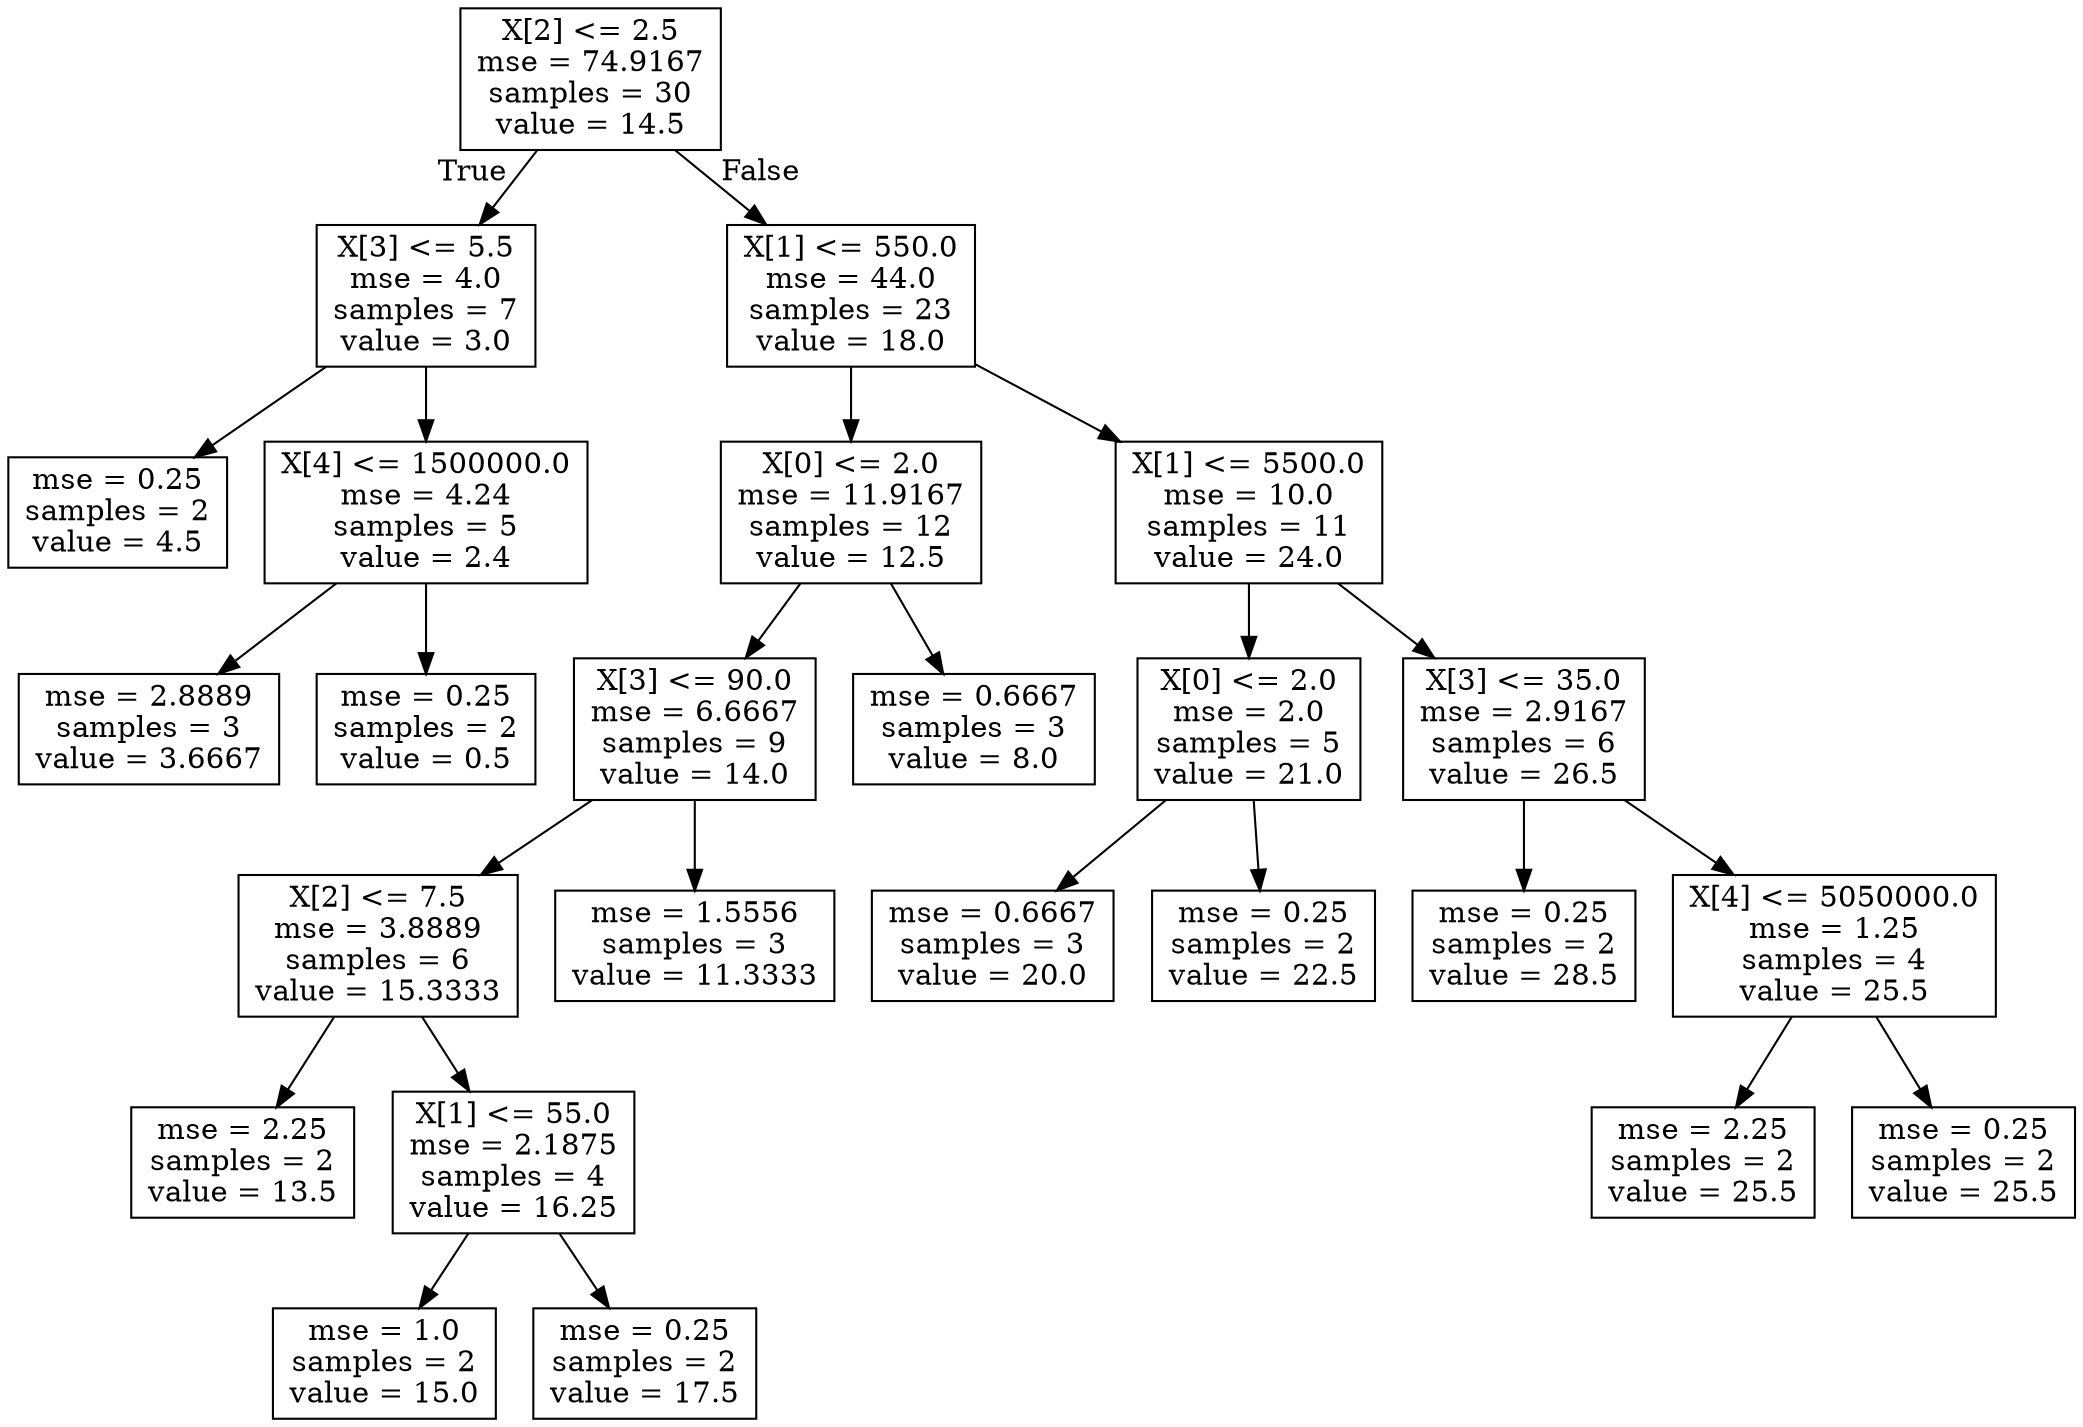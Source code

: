 digraph Tree {
node [shape=box] ;
0 [label="X[2] <= 2.5\nmse = 74.9167\nsamples = 30\nvalue = 14.5"] ;
1 [label="X[3] <= 5.5\nmse = 4.0\nsamples = 7\nvalue = 3.0"] ;
0 -> 1 [labeldistance=2.5, labelangle=45, headlabel="True"] ;
2 [label="mse = 0.25\nsamples = 2\nvalue = 4.5"] ;
1 -> 2 ;
3 [label="X[4] <= 1500000.0\nmse = 4.24\nsamples = 5\nvalue = 2.4"] ;
1 -> 3 ;
4 [label="mse = 2.8889\nsamples = 3\nvalue = 3.6667"] ;
3 -> 4 ;
5 [label="mse = 0.25\nsamples = 2\nvalue = 0.5"] ;
3 -> 5 ;
6 [label="X[1] <= 550.0\nmse = 44.0\nsamples = 23\nvalue = 18.0"] ;
0 -> 6 [labeldistance=2.5, labelangle=-45, headlabel="False"] ;
7 [label="X[0] <= 2.0\nmse = 11.9167\nsamples = 12\nvalue = 12.5"] ;
6 -> 7 ;
8 [label="X[3] <= 90.0\nmse = 6.6667\nsamples = 9\nvalue = 14.0"] ;
7 -> 8 ;
9 [label="X[2] <= 7.5\nmse = 3.8889\nsamples = 6\nvalue = 15.3333"] ;
8 -> 9 ;
10 [label="mse = 2.25\nsamples = 2\nvalue = 13.5"] ;
9 -> 10 ;
11 [label="X[1] <= 55.0\nmse = 2.1875\nsamples = 4\nvalue = 16.25"] ;
9 -> 11 ;
12 [label="mse = 1.0\nsamples = 2\nvalue = 15.0"] ;
11 -> 12 ;
13 [label="mse = 0.25\nsamples = 2\nvalue = 17.5"] ;
11 -> 13 ;
14 [label="mse = 1.5556\nsamples = 3\nvalue = 11.3333"] ;
8 -> 14 ;
15 [label="mse = 0.6667\nsamples = 3\nvalue = 8.0"] ;
7 -> 15 ;
16 [label="X[1] <= 5500.0\nmse = 10.0\nsamples = 11\nvalue = 24.0"] ;
6 -> 16 ;
17 [label="X[0] <= 2.0\nmse = 2.0\nsamples = 5\nvalue = 21.0"] ;
16 -> 17 ;
18 [label="mse = 0.6667\nsamples = 3\nvalue = 20.0"] ;
17 -> 18 ;
19 [label="mse = 0.25\nsamples = 2\nvalue = 22.5"] ;
17 -> 19 ;
20 [label="X[3] <= 35.0\nmse = 2.9167\nsamples = 6\nvalue = 26.5"] ;
16 -> 20 ;
21 [label="mse = 0.25\nsamples = 2\nvalue = 28.5"] ;
20 -> 21 ;
22 [label="X[4] <= 5050000.0\nmse = 1.25\nsamples = 4\nvalue = 25.5"] ;
20 -> 22 ;
23 [label="mse = 2.25\nsamples = 2\nvalue = 25.5"] ;
22 -> 23 ;
24 [label="mse = 0.25\nsamples = 2\nvalue = 25.5"] ;
22 -> 24 ;
}